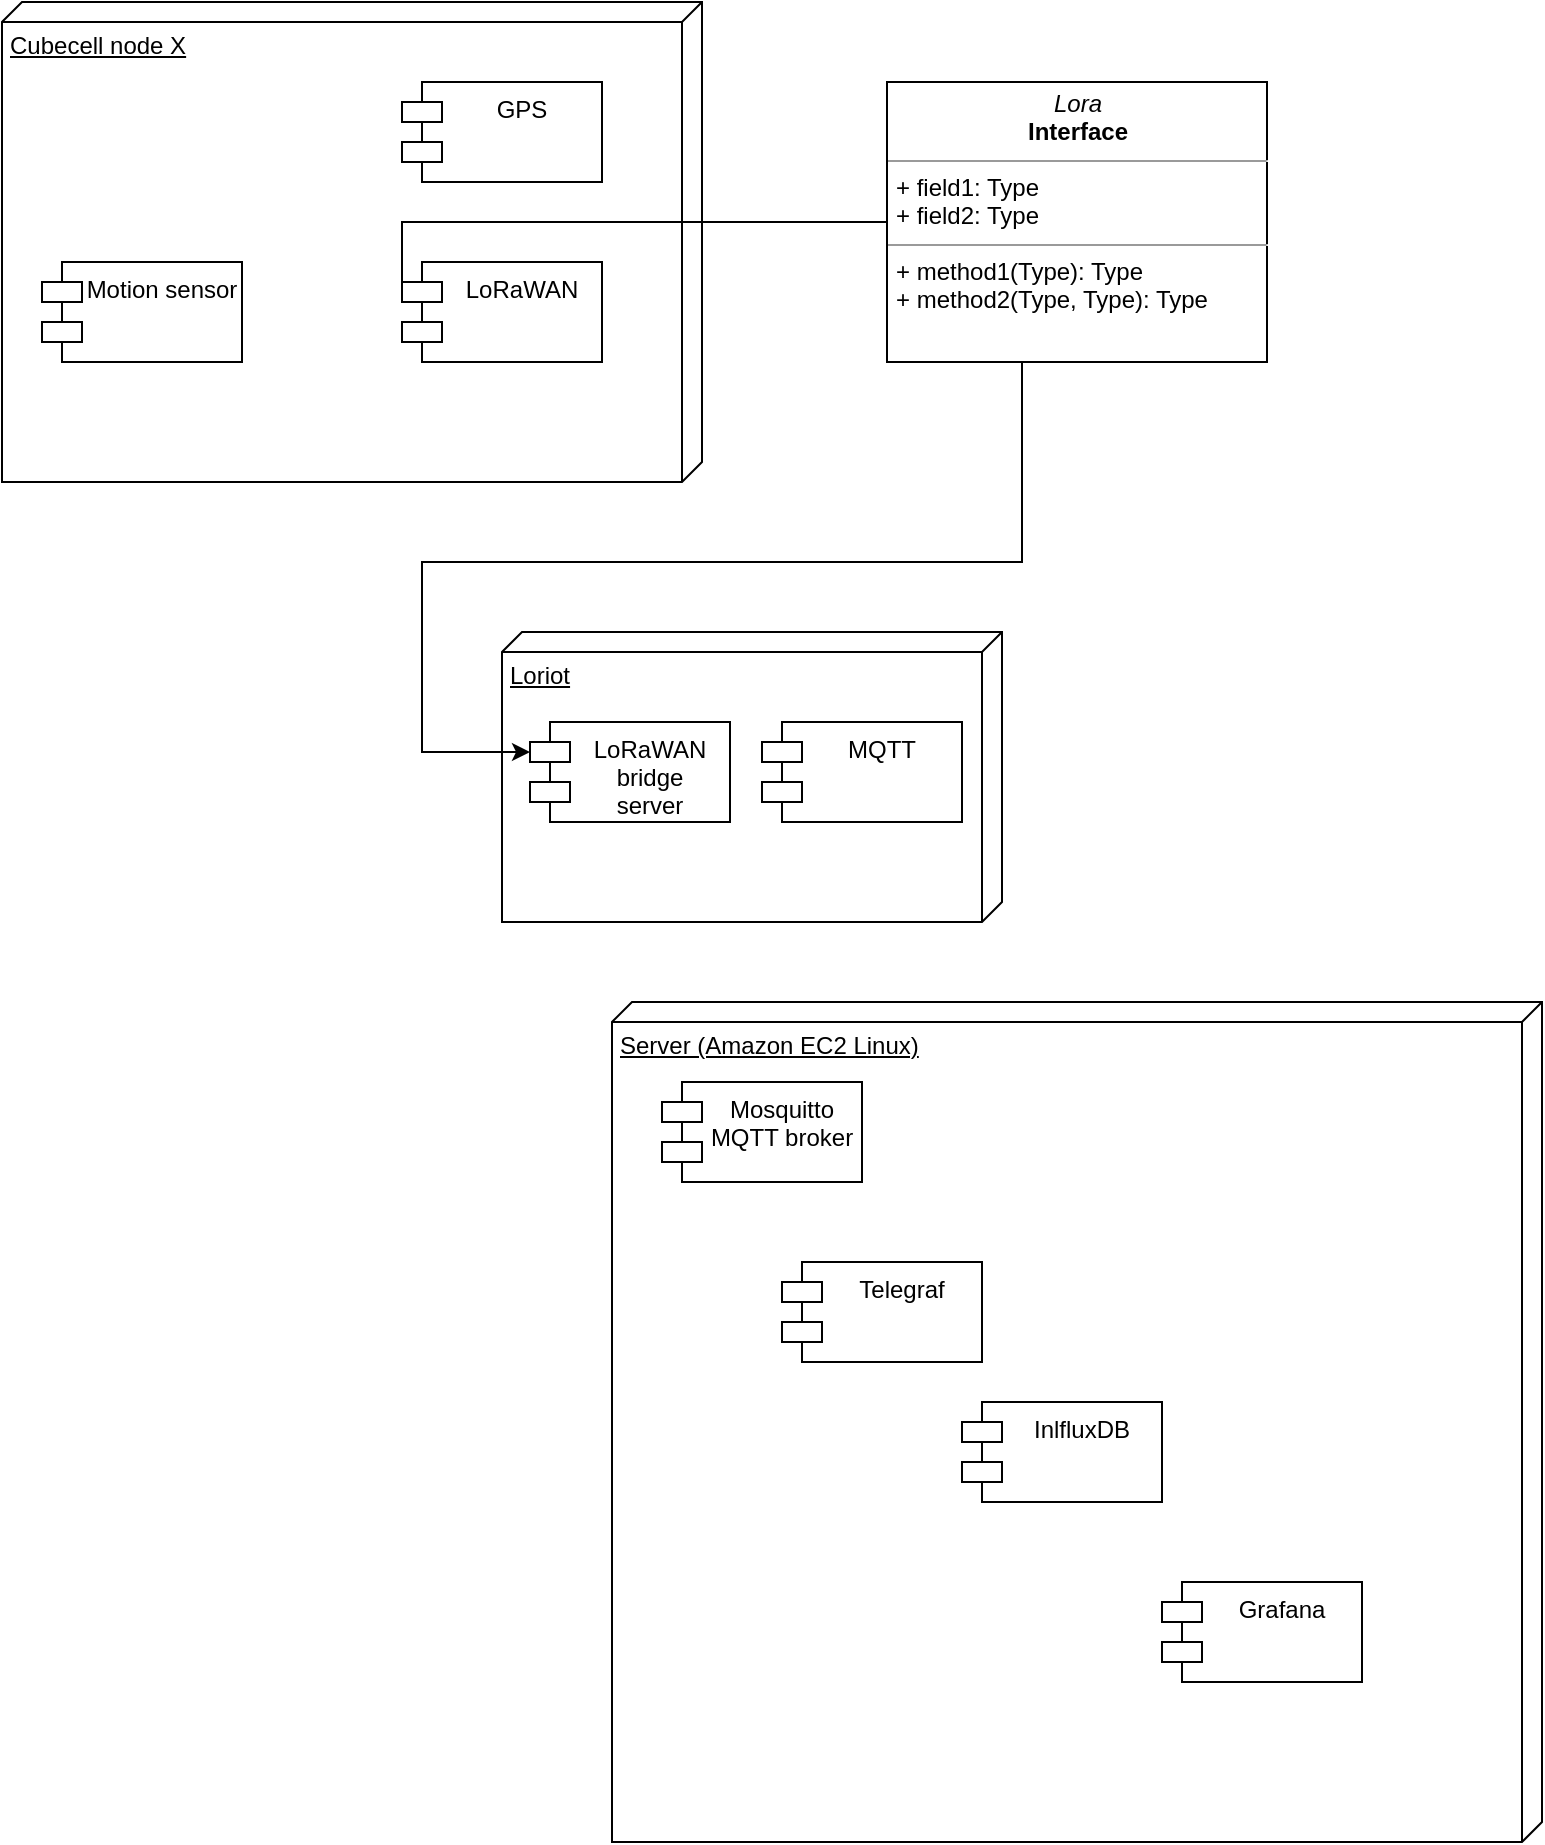 <mxfile version="16.5.4" type="github">
  <diagram id="_ChgFXxC5_TCmCCFpOYv" name="Page-1">
    <mxGraphModel dx="2197" dy="1202" grid="1" gridSize="10" guides="1" tooltips="1" connect="1" arrows="1" fold="1" page="1" pageScale="1" pageWidth="827" pageHeight="1169" math="0" shadow="0">
      <root>
        <mxCell id="0" />
        <mxCell id="1" parent="0" />
        <mxCell id="wPDVCnVRqkpxuNG-lH0y-5" value="Loriot" style="verticalAlign=top;align=left;spacingTop=8;spacingLeft=2;spacingRight=12;shape=cube;size=10;direction=south;fontStyle=4;html=1;" parent="1" vertex="1">
          <mxGeometry x="300" y="525" width="250" height="145" as="geometry" />
        </mxCell>
        <mxCell id="wPDVCnVRqkpxuNG-lH0y-1" value="Cubecell node X" style="verticalAlign=top;align=left;spacingTop=8;spacingLeft=2;spacingRight=12;shape=cube;size=10;direction=south;fontStyle=4;html=1;" parent="1" vertex="1">
          <mxGeometry x="50" y="210" width="350" height="240" as="geometry" />
        </mxCell>
        <mxCell id="wPDVCnVRqkpxuNG-lH0y-2" value="GPS" style="shape=module;align=left;spacingLeft=20;align=center;verticalAlign=top;" parent="1" vertex="1">
          <mxGeometry x="250" y="250" width="100" height="50" as="geometry" />
        </mxCell>
        <mxCell id="wPDVCnVRqkpxuNG-lH0y-18" style="edgeStyle=orthogonalEdgeStyle;rounded=0;orthogonalLoop=1;jettySize=auto;html=1;exitX=0;exitY=0;exitDx=0;exitDy=15;exitPerimeter=0;entryX=0;entryY=0;entryDx=0;entryDy=15;entryPerimeter=0;" parent="1" source="wPDVCnVRqkpxuNG-lH0y-3" target="wPDVCnVRqkpxuNG-lH0y-6" edge="1">
          <mxGeometry relative="1" as="geometry">
            <Array as="points">
              <mxPoint x="250" y="320" />
              <mxPoint x="560" y="320" />
              <mxPoint x="560" y="490" />
              <mxPoint x="260" y="490" />
              <mxPoint x="260" y="585" />
            </Array>
          </mxGeometry>
        </mxCell>
        <mxCell id="wPDVCnVRqkpxuNG-lH0y-3" value="LoRaWAN" style="shape=module;align=left;spacingLeft=20;align=center;verticalAlign=top;" parent="1" vertex="1">
          <mxGeometry x="250" y="340" width="100" height="50" as="geometry" />
        </mxCell>
        <mxCell id="wPDVCnVRqkpxuNG-lH0y-4" value="Motion sensor" style="shape=module;align=left;spacingLeft=20;align=center;verticalAlign=top;" parent="1" vertex="1">
          <mxGeometry x="70" y="340" width="100" height="50" as="geometry" />
        </mxCell>
        <mxCell id="wPDVCnVRqkpxuNG-lH0y-6" value="LoRaWAN&#xa;bridge&#xa;server&#xa;" style="shape=module;align=left;spacingLeft=20;align=center;verticalAlign=top;" parent="1" vertex="1">
          <mxGeometry x="314" y="570" width="100" height="50" as="geometry" />
        </mxCell>
        <mxCell id="wPDVCnVRqkpxuNG-lH0y-7" value="MQTT" style="shape=module;align=left;spacingLeft=20;align=center;verticalAlign=top;" parent="1" vertex="1">
          <mxGeometry x="430" y="570" width="100" height="50" as="geometry" />
        </mxCell>
        <mxCell id="wPDVCnVRqkpxuNG-lH0y-8" value="Server (Amazon EC2 Linux)" style="verticalAlign=top;align=left;spacingTop=8;spacingLeft=2;spacingRight=12;shape=cube;size=10;direction=south;fontStyle=4;html=1;" parent="1" vertex="1">
          <mxGeometry x="355" y="710" width="465" height="420" as="geometry" />
        </mxCell>
        <mxCell id="wPDVCnVRqkpxuNG-lH0y-9" value="Mosquitto&#xa;MQTT broker&#xa;" style="shape=module;align=left;spacingLeft=20;align=center;verticalAlign=top;" parent="1" vertex="1">
          <mxGeometry x="380" y="750" width="100" height="50" as="geometry" />
        </mxCell>
        <mxCell id="wPDVCnVRqkpxuNG-lH0y-10" value="Telegraf&#xa;" style="shape=module;align=left;spacingLeft=20;align=center;verticalAlign=top;" parent="1" vertex="1">
          <mxGeometry x="440" y="840" width="100" height="50" as="geometry" />
        </mxCell>
        <mxCell id="wPDVCnVRqkpxuNG-lH0y-11" value="InlfluxDB&#xa;" style="shape=module;align=left;spacingLeft=20;align=center;verticalAlign=top;" parent="1" vertex="1">
          <mxGeometry x="530" y="910" width="100" height="50" as="geometry" />
        </mxCell>
        <mxCell id="wPDVCnVRqkpxuNG-lH0y-12" value="Grafana&#xa;" style="shape=module;align=left;spacingLeft=20;align=center;verticalAlign=top;" parent="1" vertex="1">
          <mxGeometry x="630" y="1000" width="100" height="50" as="geometry" />
        </mxCell>
        <mxCell id="wPDVCnVRqkpxuNG-lH0y-13" value="&lt;p style=&quot;margin: 0px ; margin-top: 4px ; text-align: center&quot;&gt;&lt;i&gt;Lora&lt;/i&gt;&lt;br&gt;&lt;b&gt;Interface&lt;/b&gt;&lt;/p&gt;&lt;hr size=&quot;1&quot;&gt;&lt;p style=&quot;margin: 0px ; margin-left: 4px&quot;&gt;+ field1: Type&lt;br&gt;+ field2: Type&lt;/p&gt;&lt;hr size=&quot;1&quot;&gt;&lt;p style=&quot;margin: 0px ; margin-left: 4px&quot;&gt;+ method1(Type): Type&lt;br&gt;+ method2(Type, Type): Type&lt;/p&gt;" style="verticalAlign=top;align=left;overflow=fill;fontSize=12;fontFamily=Helvetica;html=1;" parent="1" vertex="1">
          <mxGeometry x="492.5" y="250" width="190" height="140" as="geometry" />
        </mxCell>
      </root>
    </mxGraphModel>
  </diagram>
</mxfile>
